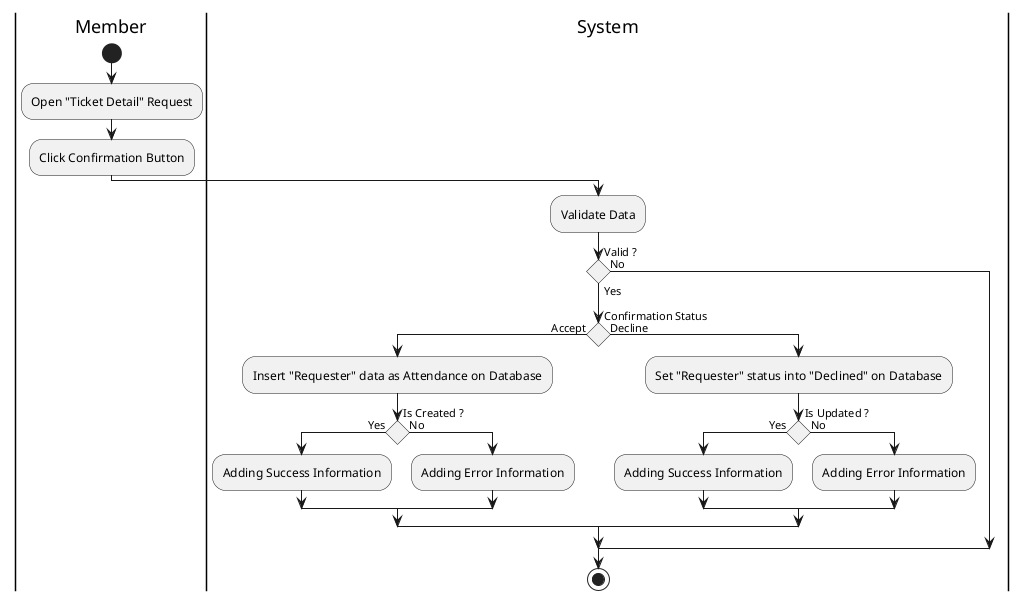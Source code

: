 @startuml ConfirmAttendance

skinparam ConditionEndStyle hline
skinparam conditionStyle diamond
skinparam Monochrome true
skinparam Shadowing false

|Member|
start
:Open "Ticket Detail" Request;
:Click Confirmation Button;

|System|
:Validate Data;

if (Valid ?) then (Yes)
    if (Confirmation Status) then (Accept)
        :Insert "Requester" data as Attendance on Database;

        if (Is Created ?) then (Yes)
            :Adding Success Information;
        else (No)
            :Adding Error Information;
        endif
    else (Decline)
        :Set "Requester" status into "Declined" on Database;

        if (Is Updated ?) then (Yes)
            :Adding Success Information;
        else (No)
            :Adding Error Information;
        endif
    endif
else (No)
endif
stop

@enduml